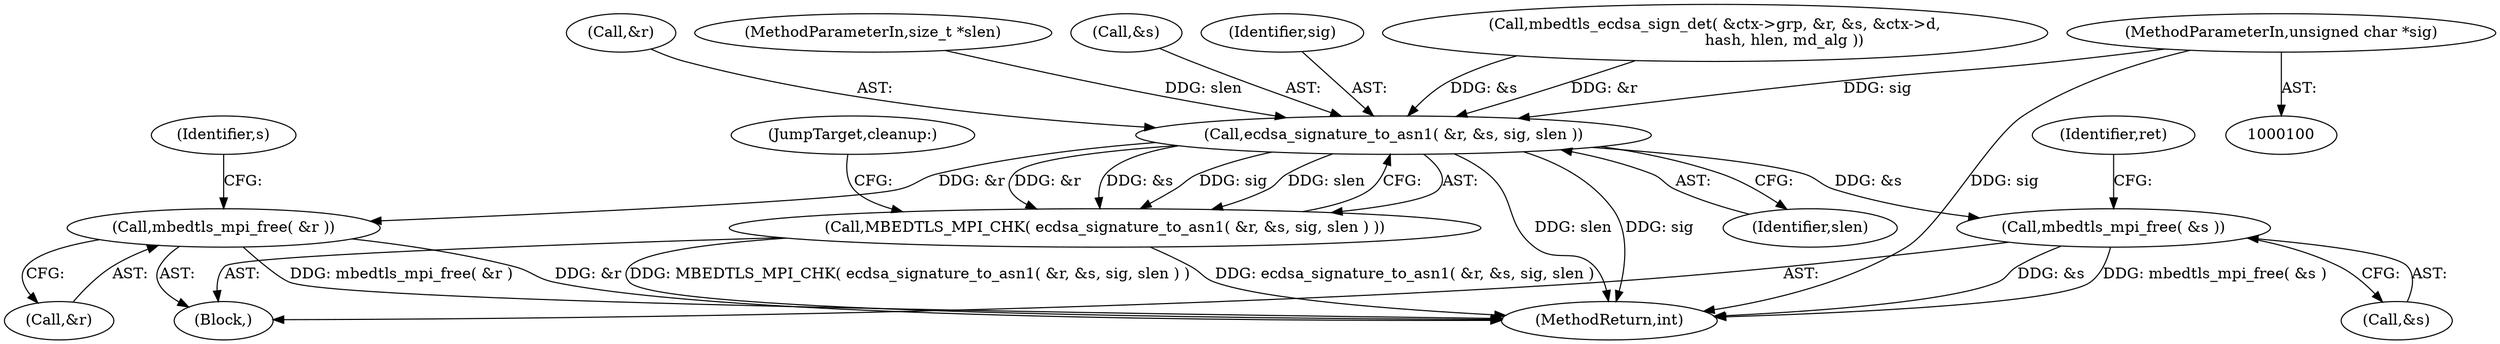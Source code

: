 digraph "0_mbedtls_298a43a77ec0ed2c19a8c924ddd8571ef3e65dfd_1@pointer" {
"1000105" [label="(MethodParameterIn,unsigned char *sig)"];
"1000143" [label="(Call,ecdsa_signature_to_asn1( &r, &s, sig, slen ))"];
"1000142" [label="(Call,MBEDTLS_MPI_CHK( ecdsa_signature_to_asn1( &r, &s, sig, slen ) ))"];
"1000151" [label="(Call,mbedtls_mpi_free( &r ))"];
"1000154" [label="(Call,mbedtls_mpi_free( &s ))"];
"1000151" [label="(Call,mbedtls_mpi_free( &r ))"];
"1000126" [label="(Call,mbedtls_ecdsa_sign_det( &ctx->grp, &r, &s, &ctx->d,\n                             hash, hlen, md_alg ))"];
"1000109" [label="(Block,)"];
"1000150" [label="(JumpTarget,cleanup:)"];
"1000149" [label="(Identifier,slen)"];
"1000143" [label="(Call,ecdsa_signature_to_asn1( &r, &s, sig, slen ))"];
"1000144" [label="(Call,&r)"];
"1000106" [label="(MethodParameterIn,size_t *slen)"];
"1000154" [label="(Call,mbedtls_mpi_free( &s ))"];
"1000142" [label="(Call,MBEDTLS_MPI_CHK( ecdsa_signature_to_asn1( &r, &s, sig, slen ) ))"];
"1000156" [label="(Identifier,s)"];
"1000155" [label="(Call,&s)"];
"1000158" [label="(Identifier,ret)"];
"1000105" [label="(MethodParameterIn,unsigned char *sig)"];
"1000146" [label="(Call,&s)"];
"1000148" [label="(Identifier,sig)"];
"1000152" [label="(Call,&r)"];
"1000159" [label="(MethodReturn,int)"];
"1000105" -> "1000100"  [label="AST: "];
"1000105" -> "1000159"  [label="DDG: sig"];
"1000105" -> "1000143"  [label="DDG: sig"];
"1000143" -> "1000142"  [label="AST: "];
"1000143" -> "1000149"  [label="CFG: "];
"1000144" -> "1000143"  [label="AST: "];
"1000146" -> "1000143"  [label="AST: "];
"1000148" -> "1000143"  [label="AST: "];
"1000149" -> "1000143"  [label="AST: "];
"1000142" -> "1000143"  [label="CFG: "];
"1000143" -> "1000159"  [label="DDG: slen"];
"1000143" -> "1000159"  [label="DDG: sig"];
"1000143" -> "1000142"  [label="DDG: &r"];
"1000143" -> "1000142"  [label="DDG: &s"];
"1000143" -> "1000142"  [label="DDG: sig"];
"1000143" -> "1000142"  [label="DDG: slen"];
"1000126" -> "1000143"  [label="DDG: &r"];
"1000126" -> "1000143"  [label="DDG: &s"];
"1000106" -> "1000143"  [label="DDG: slen"];
"1000143" -> "1000151"  [label="DDG: &r"];
"1000143" -> "1000154"  [label="DDG: &s"];
"1000142" -> "1000109"  [label="AST: "];
"1000150" -> "1000142"  [label="CFG: "];
"1000142" -> "1000159"  [label="DDG: MBEDTLS_MPI_CHK( ecdsa_signature_to_asn1( &r, &s, sig, slen ) )"];
"1000142" -> "1000159"  [label="DDG: ecdsa_signature_to_asn1( &r, &s, sig, slen )"];
"1000151" -> "1000109"  [label="AST: "];
"1000151" -> "1000152"  [label="CFG: "];
"1000152" -> "1000151"  [label="AST: "];
"1000156" -> "1000151"  [label="CFG: "];
"1000151" -> "1000159"  [label="DDG: mbedtls_mpi_free( &r )"];
"1000151" -> "1000159"  [label="DDG: &r"];
"1000154" -> "1000109"  [label="AST: "];
"1000154" -> "1000155"  [label="CFG: "];
"1000155" -> "1000154"  [label="AST: "];
"1000158" -> "1000154"  [label="CFG: "];
"1000154" -> "1000159"  [label="DDG: mbedtls_mpi_free( &s )"];
"1000154" -> "1000159"  [label="DDG: &s"];
}
